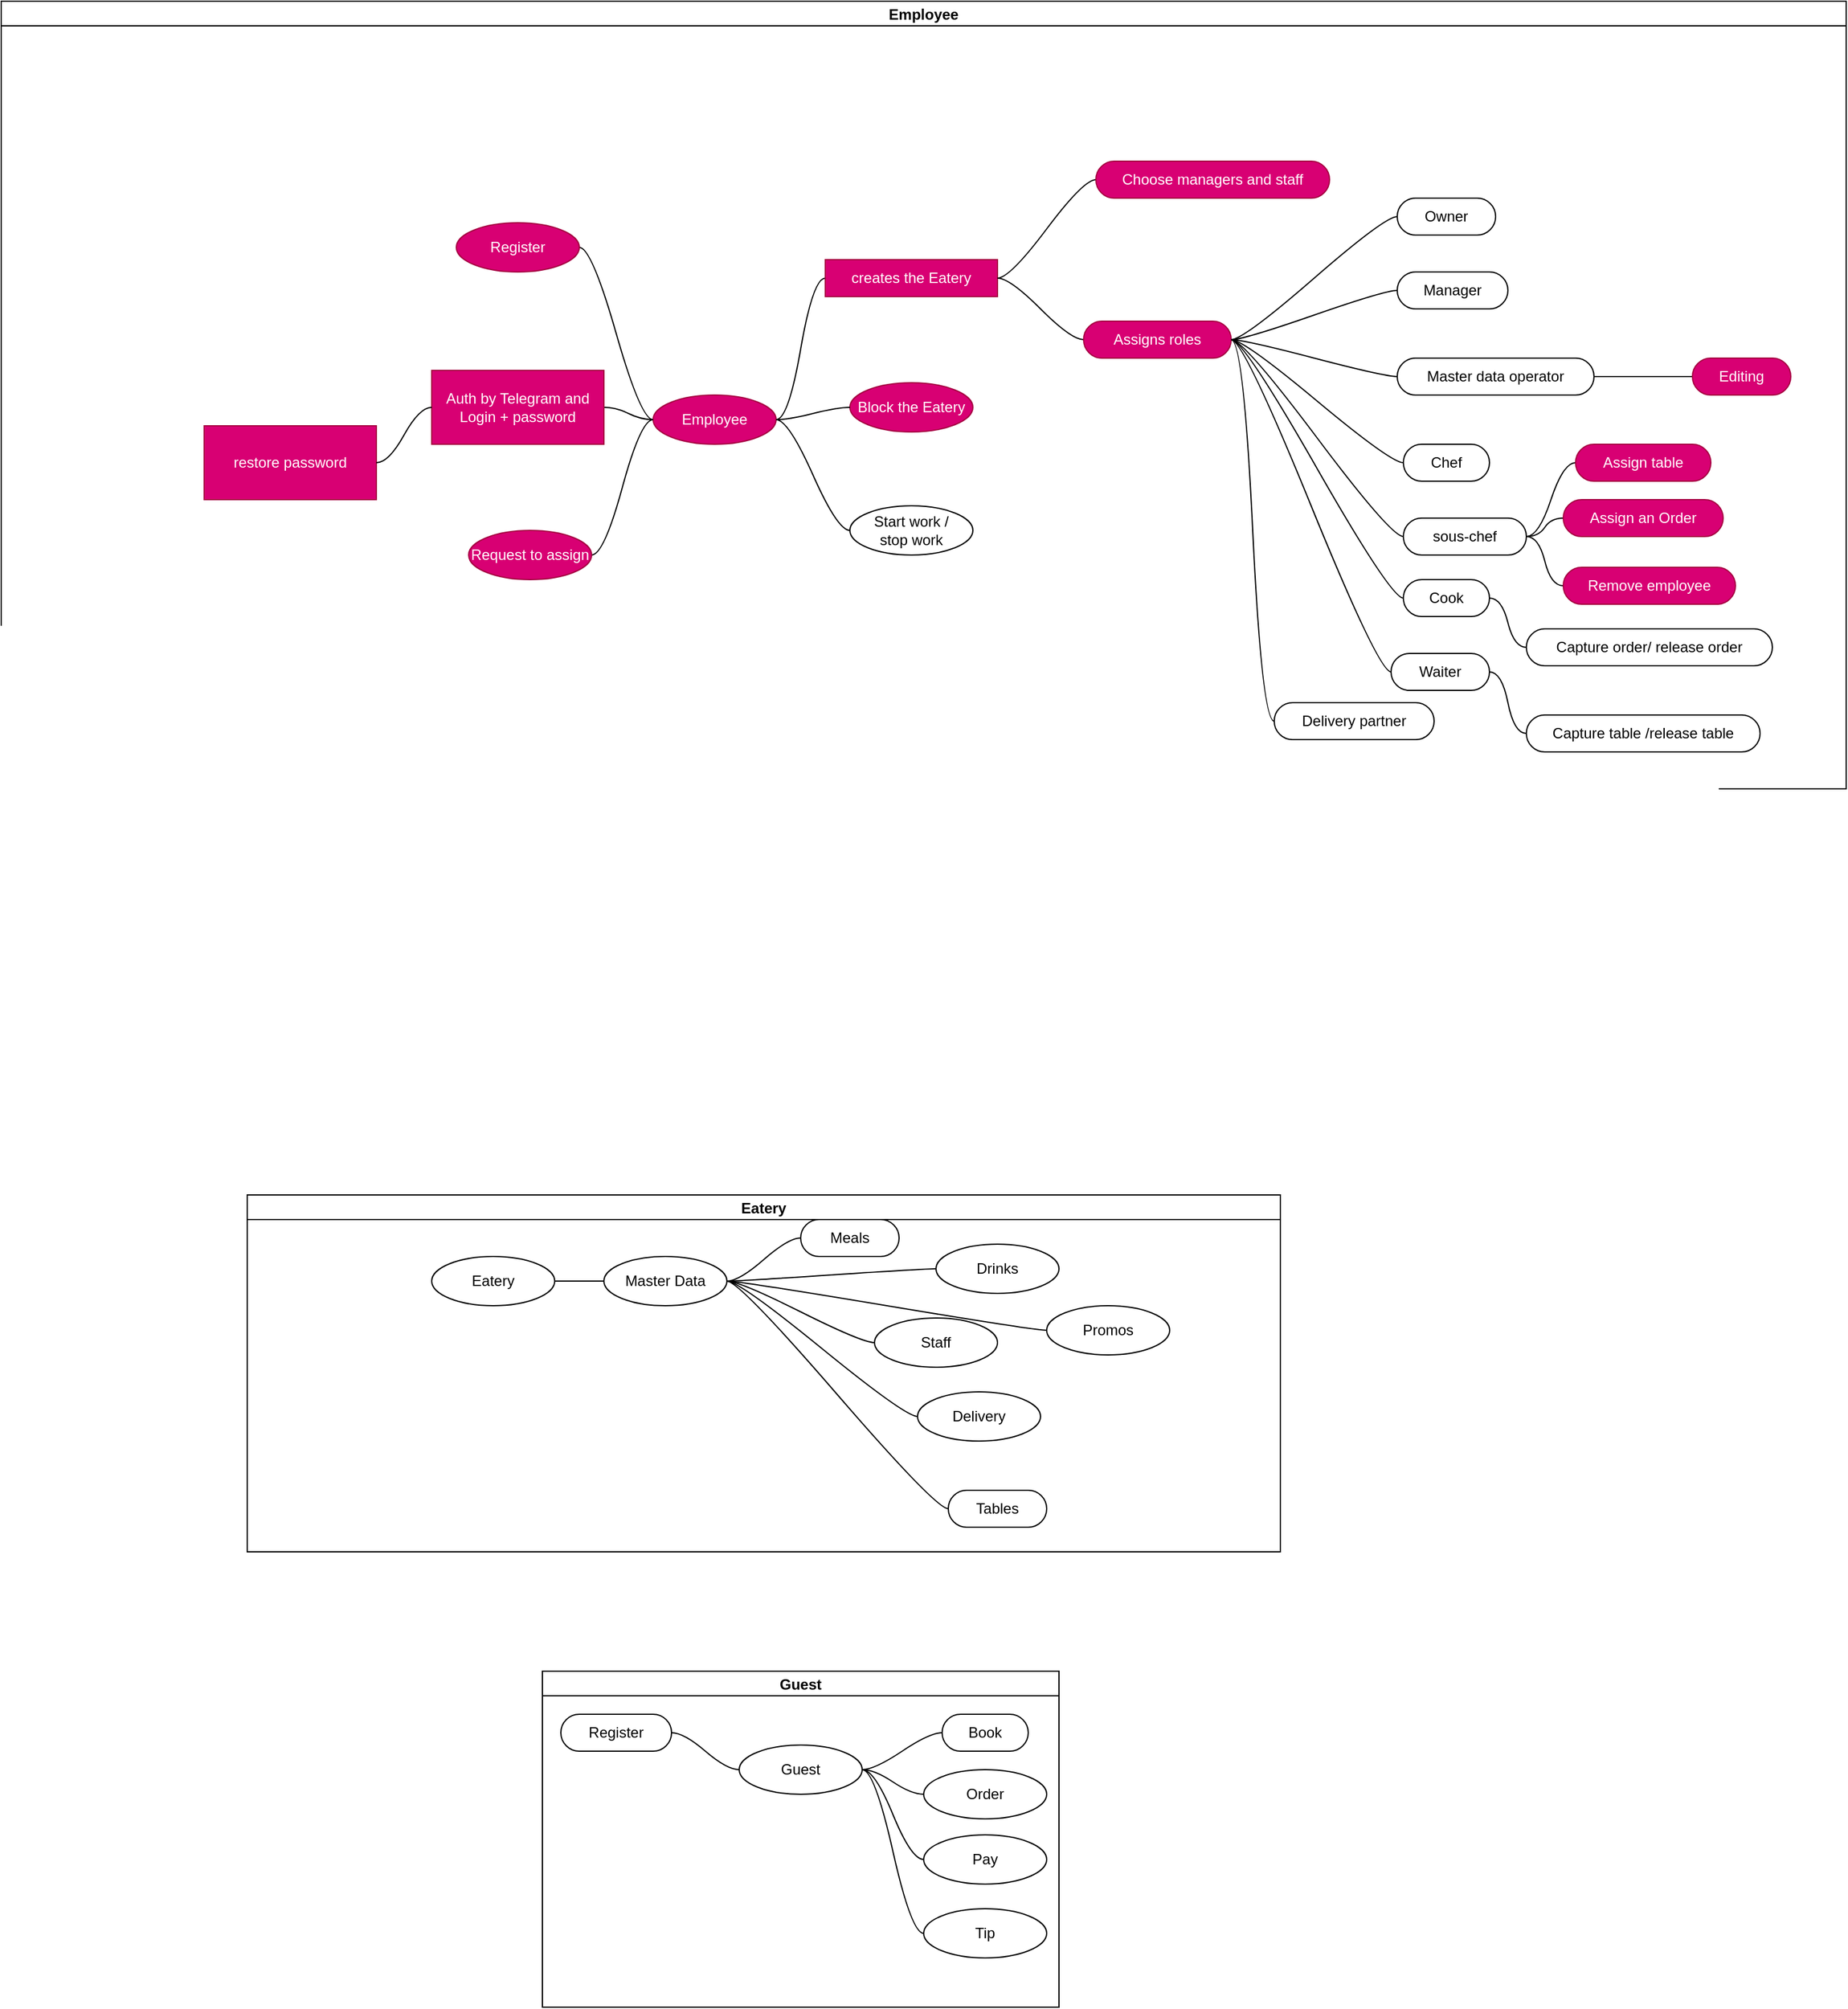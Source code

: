 <mxfile>
    <diagram id="Gx-F-6CYKtvMFr3PCWgY" name="Page-1">
        <mxGraphModel dx="2172" dy="656" grid="1" gridSize="10" guides="1" tooltips="1" connect="1" arrows="1" fold="1" page="1" pageScale="1" pageWidth="850" pageHeight="1100" math="0" shadow="0">
            <root>
                <mxCell id="0"/>
                <mxCell id="1" parent="0"/>
                <mxCell id="2" value="Employee" style="swimlane;startSize=20;horizontal=1;containerType=tree;" vertex="1" parent="1">
                    <mxGeometry x="-520" y="230" width="1500" height="640" as="geometry">
                        <mxRectangle x="40" y="30" width="100" height="30" as="alternateBounds"/>
                    </mxGeometry>
                </mxCell>
                <mxCell id="3" value="" style="edgeStyle=entityRelationEdgeStyle;startArrow=none;endArrow=none;segment=10;curved=1;sourcePerimeterSpacing=0;targetPerimeterSpacing=0;" edge="1" parent="2" source="7" target="8">
                    <mxGeometry relative="1" as="geometry"/>
                </mxCell>
                <mxCell id="7" value="Employee" style="ellipse;whiteSpace=wrap;html=1;align=center;treeFolding=1;treeMoving=1;newEdgeStyle={&quot;edgeStyle&quot;:&quot;entityRelationEdgeStyle&quot;,&quot;startArrow&quot;:&quot;none&quot;,&quot;endArrow&quot;:&quot;none&quot;,&quot;segment&quot;:10,&quot;curved&quot;:1,&quot;sourcePerimeterSpacing&quot;:0,&quot;targetPerimeterSpacing&quot;:0};fillColor=#d80073;fontColor=#ffffff;strokeColor=#A50040;" vertex="1" parent="2">
                    <mxGeometry x="530" y="320" width="100" height="40" as="geometry"/>
                </mxCell>
                <mxCell id="8" value="creates the Eatery" style="whiteSpace=wrap;html=1;arcSize=50;align=center;verticalAlign=middle;strokeWidth=1;autosize=1;spacing=4;treeFolding=1;treeMoving=1;newEdgeStyle={&quot;edgeStyle&quot;:&quot;entityRelationEdgeStyle&quot;,&quot;startArrow&quot;:&quot;none&quot;,&quot;endArrow&quot;:&quot;none&quot;,&quot;segment&quot;:10,&quot;curved&quot;:1,&quot;sourcePerimeterSpacing&quot;:0,&quot;targetPerimeterSpacing&quot;:0};fillColor=#d80073;fontColor=#ffffff;strokeColor=#A50040;" vertex="1" parent="2">
                    <mxGeometry x="670" y="210" width="140" height="30" as="geometry"/>
                </mxCell>
                <mxCell id="12" value="" style="edgeStyle=entityRelationEdgeStyle;startArrow=none;endArrow=none;segment=10;curved=1;sourcePerimeterSpacing=0;targetPerimeterSpacing=0;" edge="1" target="13" source="8" parent="2">
                    <mxGeometry relative="1" as="geometry">
                        <mxPoint x="360" y="140" as="sourcePoint"/>
                    </mxGeometry>
                </mxCell>
                <mxCell id="13" value="Choose managers and staff" style="whiteSpace=wrap;html=1;rounded=1;arcSize=50;align=center;verticalAlign=middle;strokeWidth=1;autosize=1;spacing=4;treeFolding=1;treeMoving=1;newEdgeStyle={&quot;edgeStyle&quot;:&quot;entityRelationEdgeStyle&quot;,&quot;startArrow&quot;:&quot;none&quot;,&quot;endArrow&quot;:&quot;none&quot;,&quot;segment&quot;:10,&quot;curved&quot;:1,&quot;sourcePerimeterSpacing&quot;:0,&quot;targetPerimeterSpacing&quot;:0};fillColor=#d80073;fontColor=#ffffff;strokeColor=#A50040;" vertex="1" parent="2">
                    <mxGeometry x="890" y="130" width="190" height="30" as="geometry"/>
                </mxCell>
                <mxCell id="14" value="" style="edgeStyle=entityRelationEdgeStyle;html=1;startArrow=none;endArrow=none;segment=10;curved=1;sourcePerimeterSpacing=0;targetPerimeterSpacing=0;" edge="1" source="7" target="15" parent="2">
                    <mxGeometry relative="1" as="geometry"/>
                </mxCell>
                <mxCell id="15" value="Auth by Telegram and Login + password" style="whiteSpace=wrap;html=1;align=center;treeFolding=1;treeMoving=1;newEdgeStyle={&quot;edgeStyle&quot;:&quot;entityRelationEdgeStyle&quot;,&quot;startArrow&quot;:&quot;none&quot;,&quot;endArrow&quot;:&quot;none&quot;,&quot;segment&quot;:10,&quot;curved&quot;:1,&quot;sourcePerimeterSpacing&quot;:0,&quot;targetPerimeterSpacing&quot;:0};fillColor=#d80073;fontColor=#ffffff;strokeColor=#A50040;" vertex="1" parent="2">
                    <mxGeometry x="350" y="300" width="140" height="60" as="geometry"/>
                </mxCell>
                <mxCell id="16" value="" style="edgeStyle=entityRelationEdgeStyle;startArrow=none;endArrow=none;segment=10;curved=1;sourcePerimeterSpacing=0;targetPerimeterSpacing=0;" edge="1" target="17" source="8" parent="2">
                    <mxGeometry relative="1" as="geometry">
                        <mxPoint x="530" y="110" as="sourcePoint"/>
                    </mxGeometry>
                </mxCell>
                <mxCell id="17" value="Assigns roles" style="whiteSpace=wrap;html=1;rounded=1;arcSize=50;align=center;verticalAlign=middle;strokeWidth=1;autosize=1;spacing=4;treeFolding=1;treeMoving=1;newEdgeStyle={&quot;edgeStyle&quot;:&quot;entityRelationEdgeStyle&quot;,&quot;startArrow&quot;:&quot;none&quot;,&quot;endArrow&quot;:&quot;none&quot;,&quot;segment&quot;:10,&quot;curved&quot;:1,&quot;sourcePerimeterSpacing&quot;:0,&quot;targetPerimeterSpacing&quot;:0};fillColor=#d80073;fontColor=#ffffff;strokeColor=#A50040;" vertex="1" parent="2">
                    <mxGeometry x="880" y="260" width="120" height="30" as="geometry"/>
                </mxCell>
                <mxCell id="22" value="Block the Eatery" style="ellipse;whiteSpace=wrap;html=1;align=center;treeFolding=1;treeMoving=1;newEdgeStyle={&quot;edgeStyle&quot;:&quot;entityRelationEdgeStyle&quot;,&quot;startArrow&quot;:&quot;none&quot;,&quot;endArrow&quot;:&quot;none&quot;,&quot;segment&quot;:10,&quot;curved&quot;:1,&quot;sourcePerimeterSpacing&quot;:0,&quot;targetPerimeterSpacing&quot;:0};fillColor=#d80073;fontColor=#ffffff;strokeColor=#A50040;" vertex="1" parent="2">
                    <mxGeometry x="690" y="310" width="100" height="40" as="geometry"/>
                </mxCell>
                <mxCell id="21" value="" style="edgeStyle=entityRelationEdgeStyle;html=1;startArrow=none;endArrow=none;segment=10;curved=1;sourcePerimeterSpacing=0;targetPerimeterSpacing=0;" edge="1" source="7" target="22" parent="2">
                    <mxGeometry relative="1" as="geometry"/>
                </mxCell>
                <mxCell id="23" value="" style="edgeStyle=entityRelationEdgeStyle;html=1;startArrow=none;endArrow=none;segment=10;curved=1;sourcePerimeterSpacing=0;targetPerimeterSpacing=0;" edge="1" source="7" target="24" parent="2">
                    <mxGeometry relative="1" as="geometry"/>
                </mxCell>
                <mxCell id="24" value="Register" style="ellipse;whiteSpace=wrap;html=1;align=center;treeFolding=1;treeMoving=1;newEdgeStyle={&quot;edgeStyle&quot;:&quot;entityRelationEdgeStyle&quot;,&quot;startArrow&quot;:&quot;none&quot;,&quot;endArrow&quot;:&quot;none&quot;,&quot;segment&quot;:10,&quot;curved&quot;:1,&quot;sourcePerimeterSpacing&quot;:0,&quot;targetPerimeterSpacing&quot;:0};fillColor=#d80073;fontColor=#ffffff;strokeColor=#A50040;" vertex="1" parent="2">
                    <mxGeometry x="370" y="180" width="100" height="40" as="geometry"/>
                </mxCell>
                <mxCell id="25" value="" style="edgeStyle=entityRelationEdgeStyle;html=1;startArrow=none;endArrow=none;segment=10;curved=1;sourcePerimeterSpacing=0;targetPerimeterSpacing=0;" edge="1" source="7" target="26" parent="2">
                    <mxGeometry relative="1" as="geometry"/>
                </mxCell>
                <mxCell id="26" value="Request to assign" style="ellipse;whiteSpace=wrap;html=1;align=center;treeFolding=1;treeMoving=1;newEdgeStyle={&quot;edgeStyle&quot;:&quot;entityRelationEdgeStyle&quot;,&quot;startArrow&quot;:&quot;none&quot;,&quot;endArrow&quot;:&quot;none&quot;,&quot;segment&quot;:10,&quot;curved&quot;:1,&quot;sourcePerimeterSpacing&quot;:0,&quot;targetPerimeterSpacing&quot;:0};fillColor=#d80073;fontColor=#ffffff;strokeColor=#A50040;" vertex="1" parent="2">
                    <mxGeometry x="380" y="430" width="100" height="40" as="geometry"/>
                </mxCell>
                <mxCell id="20" value="restore password" style="whiteSpace=wrap;html=1;align=center;treeFolding=1;treeMoving=1;newEdgeStyle={&quot;edgeStyle&quot;:&quot;entityRelationEdgeStyle&quot;,&quot;startArrow&quot;:&quot;none&quot;,&quot;endArrow&quot;:&quot;none&quot;,&quot;segment&quot;:10,&quot;curved&quot;:1,&quot;sourcePerimeterSpacing&quot;:0,&quot;targetPerimeterSpacing&quot;:0};fillColor=#d80073;fontColor=#ffffff;strokeColor=#A50040;" vertex="1" parent="2">
                    <mxGeometry x="165" y="345" width="140" height="60" as="geometry"/>
                </mxCell>
                <mxCell id="19" value="" style="edgeStyle=entityRelationEdgeStyle;html=1;startArrow=none;endArrow=none;segment=10;curved=1;sourcePerimeterSpacing=0;targetPerimeterSpacing=0;" edge="1" target="20" source="15" parent="2">
                    <mxGeometry relative="1" as="geometry">
                        <mxPoint x="670" y="120" as="sourcePoint"/>
                    </mxGeometry>
                </mxCell>
                <mxCell id="35" value="" style="edgeStyle=entityRelationEdgeStyle;startArrow=none;endArrow=none;segment=10;curved=1;sourcePerimeterSpacing=0;targetPerimeterSpacing=0;" edge="1" target="36" source="17" parent="2">
                    <mxGeometry relative="1" as="geometry">
                        <mxPoint x="280" y="425" as="sourcePoint"/>
                    </mxGeometry>
                </mxCell>
                <mxCell id="36" value="Owner" style="whiteSpace=wrap;html=1;rounded=1;arcSize=50;align=center;verticalAlign=middle;strokeWidth=1;autosize=1;spacing=4;treeFolding=1;treeMoving=1;newEdgeStyle={&quot;edgeStyle&quot;:&quot;entityRelationEdgeStyle&quot;,&quot;startArrow&quot;:&quot;none&quot;,&quot;endArrow&quot;:&quot;none&quot;,&quot;segment&quot;:10,&quot;curved&quot;:1,&quot;sourcePerimeterSpacing&quot;:0,&quot;targetPerimeterSpacing&quot;:0};" vertex="1" parent="2">
                    <mxGeometry x="1135" y="160" width="80" height="30" as="geometry"/>
                </mxCell>
                <mxCell id="37" value="" style="edgeStyle=entityRelationEdgeStyle;startArrow=none;endArrow=none;segment=10;curved=1;sourcePerimeterSpacing=0;targetPerimeterSpacing=0;" edge="1" target="38" source="17" parent="2">
                    <mxGeometry relative="1" as="geometry">
                        <mxPoint x="250" y="445" as="sourcePoint"/>
                    </mxGeometry>
                </mxCell>
                <mxCell id="38" value="Manager" style="whiteSpace=wrap;html=1;rounded=1;arcSize=50;align=center;verticalAlign=middle;strokeWidth=1;autosize=1;spacing=4;treeFolding=1;treeMoving=1;newEdgeStyle={&quot;edgeStyle&quot;:&quot;entityRelationEdgeStyle&quot;,&quot;startArrow&quot;:&quot;none&quot;,&quot;endArrow&quot;:&quot;none&quot;,&quot;segment&quot;:10,&quot;curved&quot;:1,&quot;sourcePerimeterSpacing&quot;:0,&quot;targetPerimeterSpacing&quot;:0};" vertex="1" parent="2">
                    <mxGeometry x="1135" y="220" width="90" height="30" as="geometry"/>
                </mxCell>
                <mxCell id="39" value="" style="edgeStyle=entityRelationEdgeStyle;startArrow=none;endArrow=none;segment=10;curved=1;sourcePerimeterSpacing=0;targetPerimeterSpacing=0;" edge="1" target="40" source="17" parent="2">
                    <mxGeometry relative="1" as="geometry">
                        <mxPoint x="250" y="445" as="sourcePoint"/>
                    </mxGeometry>
                </mxCell>
                <mxCell id="40" value="Waiter" style="whiteSpace=wrap;html=1;rounded=1;arcSize=50;align=center;verticalAlign=middle;strokeWidth=1;autosize=1;spacing=4;treeFolding=1;treeMoving=1;newEdgeStyle={&quot;edgeStyle&quot;:&quot;entityRelationEdgeStyle&quot;,&quot;startArrow&quot;:&quot;none&quot;,&quot;endArrow&quot;:&quot;none&quot;,&quot;segment&quot;:10,&quot;curved&quot;:1,&quot;sourcePerimeterSpacing&quot;:0,&quot;targetPerimeterSpacing&quot;:0};" vertex="1" parent="2">
                    <mxGeometry x="1130" y="530" width="80" height="30" as="geometry"/>
                </mxCell>
                <mxCell id="41" value="" style="edgeStyle=entityRelationEdgeStyle;startArrow=none;endArrow=none;segment=10;curved=1;sourcePerimeterSpacing=0;targetPerimeterSpacing=0;" edge="1" target="42" source="17" parent="2">
                    <mxGeometry relative="1" as="geometry">
                        <mxPoint x="240" y="485" as="sourcePoint"/>
                    </mxGeometry>
                </mxCell>
                <mxCell id="42" value="Master data operator" style="whiteSpace=wrap;html=1;rounded=1;arcSize=50;align=center;verticalAlign=middle;strokeWidth=1;autosize=1;spacing=4;treeFolding=1;treeMoving=1;newEdgeStyle={&quot;edgeStyle&quot;:&quot;entityRelationEdgeStyle&quot;,&quot;startArrow&quot;:&quot;none&quot;,&quot;endArrow&quot;:&quot;none&quot;,&quot;segment&quot;:10,&quot;curved&quot;:1,&quot;sourcePerimeterSpacing&quot;:0,&quot;targetPerimeterSpacing&quot;:0};" vertex="1" parent="2">
                    <mxGeometry x="1135" y="290" width="160" height="30" as="geometry"/>
                </mxCell>
                <mxCell id="43" value="" style="edgeStyle=entityRelationEdgeStyle;startArrow=none;endArrow=none;segment=10;curved=1;sourcePerimeterSpacing=0;targetPerimeterSpacing=0;" edge="1" target="44" source="17" parent="2">
                    <mxGeometry relative="1" as="geometry">
                        <mxPoint x="170" y="475" as="sourcePoint"/>
                    </mxGeometry>
                </mxCell>
                <mxCell id="44" value="Chef" style="whiteSpace=wrap;html=1;rounded=1;arcSize=50;align=center;verticalAlign=middle;strokeWidth=1;autosize=1;spacing=4;treeFolding=1;treeMoving=1;newEdgeStyle={&quot;edgeStyle&quot;:&quot;entityRelationEdgeStyle&quot;,&quot;startArrow&quot;:&quot;none&quot;,&quot;endArrow&quot;:&quot;none&quot;,&quot;segment&quot;:10,&quot;curved&quot;:1,&quot;sourcePerimeterSpacing&quot;:0,&quot;targetPerimeterSpacing&quot;:0};" vertex="1" parent="2">
                    <mxGeometry x="1140" y="360" width="70" height="30" as="geometry"/>
                </mxCell>
                <mxCell id="45" value="" style="edgeStyle=entityRelationEdgeStyle;startArrow=none;endArrow=none;segment=10;curved=1;sourcePerimeterSpacing=0;targetPerimeterSpacing=0;" edge="1" target="46" source="17" parent="2">
                    <mxGeometry relative="1" as="geometry">
                        <mxPoint x="170" y="475" as="sourcePoint"/>
                    </mxGeometry>
                </mxCell>
                <mxCell id="46" value="sous-chef" style="whiteSpace=wrap;html=1;rounded=1;arcSize=50;align=center;verticalAlign=middle;strokeWidth=1;autosize=1;spacing=4;treeFolding=1;treeMoving=1;newEdgeStyle={&quot;edgeStyle&quot;:&quot;entityRelationEdgeStyle&quot;,&quot;startArrow&quot;:&quot;none&quot;,&quot;endArrow&quot;:&quot;none&quot;,&quot;segment&quot;:10,&quot;curved&quot;:1,&quot;sourcePerimeterSpacing&quot;:0,&quot;targetPerimeterSpacing&quot;:0};" vertex="1" parent="2">
                    <mxGeometry x="1140" y="420" width="100" height="30" as="geometry"/>
                </mxCell>
                <mxCell id="47" value="" style="edgeStyle=entityRelationEdgeStyle;startArrow=none;endArrow=none;segment=10;curved=1;sourcePerimeterSpacing=0;targetPerimeterSpacing=0;" edge="1" target="48" source="17" parent="2">
                    <mxGeometry relative="1" as="geometry">
                        <mxPoint x="170" y="475" as="sourcePoint"/>
                    </mxGeometry>
                </mxCell>
                <mxCell id="48" value="Cook" style="whiteSpace=wrap;html=1;rounded=1;arcSize=50;align=center;verticalAlign=middle;strokeWidth=1;autosize=1;spacing=4;treeFolding=1;treeMoving=1;newEdgeStyle={&quot;edgeStyle&quot;:&quot;entityRelationEdgeStyle&quot;,&quot;startArrow&quot;:&quot;none&quot;,&quot;endArrow&quot;:&quot;none&quot;,&quot;segment&quot;:10,&quot;curved&quot;:1,&quot;sourcePerimeterSpacing&quot;:0,&quot;targetPerimeterSpacing&quot;:0};" vertex="1" parent="2">
                    <mxGeometry x="1140" y="470" width="70" height="30" as="geometry"/>
                </mxCell>
                <mxCell id="49" value="" style="edgeStyle=entityRelationEdgeStyle;html=1;startArrow=none;endArrow=none;segment=10;curved=1;sourcePerimeterSpacing=0;targetPerimeterSpacing=0;" edge="1" source="7" target="50" parent="2">
                    <mxGeometry relative="1" as="geometry"/>
                </mxCell>
                <mxCell id="50" value="Start work / &lt;br&gt;stop work" style="ellipse;whiteSpace=wrap;html=1;align=center;treeFolding=1;treeMoving=1;newEdgeStyle={&quot;edgeStyle&quot;:&quot;entityRelationEdgeStyle&quot;,&quot;startArrow&quot;:&quot;none&quot;,&quot;endArrow&quot;:&quot;none&quot;,&quot;segment&quot;:10,&quot;curved&quot;:1,&quot;sourcePerimeterSpacing&quot;:0,&quot;targetPerimeterSpacing&quot;:0};" vertex="1" parent="2">
                    <mxGeometry x="690" y="410" width="100" height="40" as="geometry"/>
                </mxCell>
                <mxCell id="51" value="" style="edgeStyle=entityRelationEdgeStyle;startArrow=none;endArrow=none;segment=10;curved=1;sourcePerimeterSpacing=0;targetPerimeterSpacing=0;" edge="1" target="52" source="40" parent="2">
                    <mxGeometry relative="1" as="geometry">
                        <mxPoint x="340" y="505" as="sourcePoint"/>
                    </mxGeometry>
                </mxCell>
                <mxCell id="52" value="Capture table /release table" style="whiteSpace=wrap;html=1;rounded=1;arcSize=50;align=center;verticalAlign=middle;strokeWidth=1;autosize=1;spacing=4;treeFolding=1;treeMoving=1;newEdgeStyle={&quot;edgeStyle&quot;:&quot;entityRelationEdgeStyle&quot;,&quot;startArrow&quot;:&quot;none&quot;,&quot;endArrow&quot;:&quot;none&quot;,&quot;segment&quot;:10,&quot;curved&quot;:1,&quot;sourcePerimeterSpacing&quot;:0,&quot;targetPerimeterSpacing&quot;:0};" vertex="1" parent="2">
                    <mxGeometry x="1240" y="580" width="190" height="30" as="geometry"/>
                </mxCell>
                <mxCell id="53" value="" style="edgeStyle=entityRelationEdgeStyle;startArrow=none;endArrow=none;segment=10;curved=1;sourcePerimeterSpacing=0;targetPerimeterSpacing=0;" edge="1" target="54" source="48" parent="2">
                    <mxGeometry relative="1" as="geometry">
                        <mxPoint x="340" y="505" as="sourcePoint"/>
                    </mxGeometry>
                </mxCell>
                <mxCell id="54" value="Capture order/ release order" style="whiteSpace=wrap;html=1;rounded=1;arcSize=50;align=center;verticalAlign=middle;strokeWidth=1;autosize=1;spacing=4;treeFolding=1;treeMoving=1;newEdgeStyle={&quot;edgeStyle&quot;:&quot;entityRelationEdgeStyle&quot;,&quot;startArrow&quot;:&quot;none&quot;,&quot;endArrow&quot;:&quot;none&quot;,&quot;segment&quot;:10,&quot;curved&quot;:1,&quot;sourcePerimeterSpacing&quot;:0,&quot;targetPerimeterSpacing&quot;:0};" vertex="1" parent="2">
                    <mxGeometry x="1240" y="510" width="200" height="30" as="geometry"/>
                </mxCell>
                <mxCell id="55" value="" style="edgeStyle=entityRelationEdgeStyle;startArrow=none;endArrow=none;segment=10;curved=1;sourcePerimeterSpacing=0;targetPerimeterSpacing=0;" edge="1" target="56" source="46" parent="2">
                    <mxGeometry relative="1" as="geometry">
                        <mxPoint x="340" y="505" as="sourcePoint"/>
                    </mxGeometry>
                </mxCell>
                <mxCell id="56" value="Assign table" style="whiteSpace=wrap;html=1;rounded=1;arcSize=50;align=center;verticalAlign=middle;strokeWidth=1;autosize=1;spacing=4;treeFolding=1;treeMoving=1;newEdgeStyle={&quot;edgeStyle&quot;:&quot;entityRelationEdgeStyle&quot;,&quot;startArrow&quot;:&quot;none&quot;,&quot;endArrow&quot;:&quot;none&quot;,&quot;segment&quot;:10,&quot;curved&quot;:1,&quot;sourcePerimeterSpacing&quot;:0,&quot;targetPerimeterSpacing&quot;:0};fillColor=#d80073;fontColor=#ffffff;strokeColor=#A50040;" vertex="1" parent="2">
                    <mxGeometry x="1280" y="360" width="110" height="30" as="geometry"/>
                </mxCell>
                <mxCell id="57" value="" style="edgeStyle=entityRelationEdgeStyle;startArrow=none;endArrow=none;segment=10;curved=1;sourcePerimeterSpacing=0;targetPerimeterSpacing=0;" edge="1" target="58" source="46" parent="2">
                    <mxGeometry relative="1" as="geometry">
                        <mxPoint x="340" y="505" as="sourcePoint"/>
                    </mxGeometry>
                </mxCell>
                <mxCell id="58" value="Assign an Order" style="whiteSpace=wrap;html=1;rounded=1;arcSize=50;align=center;verticalAlign=middle;strokeWidth=1;autosize=1;spacing=4;treeFolding=1;treeMoving=1;newEdgeStyle={&quot;edgeStyle&quot;:&quot;entityRelationEdgeStyle&quot;,&quot;startArrow&quot;:&quot;none&quot;,&quot;endArrow&quot;:&quot;none&quot;,&quot;segment&quot;:10,&quot;curved&quot;:1,&quot;sourcePerimeterSpacing&quot;:0,&quot;targetPerimeterSpacing&quot;:0};fillColor=#d80073;fontColor=#ffffff;strokeColor=#A50040;" vertex="1" parent="2">
                    <mxGeometry x="1270" y="405" width="130" height="30" as="geometry"/>
                </mxCell>
                <mxCell id="59" value="" style="edgeStyle=entityRelationEdgeStyle;startArrow=none;endArrow=none;segment=10;curved=1;sourcePerimeterSpacing=0;targetPerimeterSpacing=0;" edge="1" target="60" source="46" parent="2">
                    <mxGeometry relative="1" as="geometry">
                        <mxPoint x="340" y="505" as="sourcePoint"/>
                    </mxGeometry>
                </mxCell>
                <mxCell id="60" value="Remove employee" style="whiteSpace=wrap;html=1;rounded=1;arcSize=50;align=center;verticalAlign=middle;strokeWidth=1;autosize=1;spacing=4;treeFolding=1;treeMoving=1;newEdgeStyle={&quot;edgeStyle&quot;:&quot;entityRelationEdgeStyle&quot;,&quot;startArrow&quot;:&quot;none&quot;,&quot;endArrow&quot;:&quot;none&quot;,&quot;segment&quot;:10,&quot;curved&quot;:1,&quot;sourcePerimeterSpacing&quot;:0,&quot;targetPerimeterSpacing&quot;:0};fillColor=#d80073;fontColor=#ffffff;strokeColor=#A50040;" vertex="1" parent="2">
                    <mxGeometry x="1270" y="460" width="140" height="30" as="geometry"/>
                </mxCell>
                <mxCell id="61" value="" style="edgeStyle=entityRelationEdgeStyle;startArrow=none;endArrow=none;segment=10;curved=1;sourcePerimeterSpacing=0;targetPerimeterSpacing=0;" edge="1" target="62" source="42" parent="2">
                    <mxGeometry relative="1" as="geometry">
                        <mxPoint x="340" y="505" as="sourcePoint"/>
                    </mxGeometry>
                </mxCell>
                <mxCell id="62" value="Editing" style="whiteSpace=wrap;html=1;rounded=1;arcSize=50;align=center;verticalAlign=middle;strokeWidth=1;autosize=1;spacing=4;treeFolding=1;treeMoving=1;newEdgeStyle={&quot;edgeStyle&quot;:&quot;entityRelationEdgeStyle&quot;,&quot;startArrow&quot;:&quot;none&quot;,&quot;endArrow&quot;:&quot;none&quot;,&quot;segment&quot;:10,&quot;curved&quot;:1,&quot;sourcePerimeterSpacing&quot;:0,&quot;targetPerimeterSpacing&quot;:0};fillColor=#d80073;fontColor=#ffffff;strokeColor=#A50040;" vertex="1" parent="2">
                    <mxGeometry x="1375" y="290" width="80" height="30" as="geometry"/>
                </mxCell>
                <mxCell id="83" value="" style="edgeStyle=entityRelationEdgeStyle;startArrow=none;endArrow=none;segment=10;curved=1;sourcePerimeterSpacing=0;targetPerimeterSpacing=0;" edge="1" target="84" source="17" parent="2">
                    <mxGeometry relative="1" as="geometry">
                        <mxPoint x="290" y="455" as="sourcePoint"/>
                    </mxGeometry>
                </mxCell>
                <mxCell id="84" value="Delivery partner" style="whiteSpace=wrap;html=1;rounded=1;arcSize=50;align=center;verticalAlign=middle;strokeWidth=1;autosize=1;spacing=4;treeFolding=1;treeMoving=1;newEdgeStyle={&quot;edgeStyle&quot;:&quot;entityRelationEdgeStyle&quot;,&quot;startArrow&quot;:&quot;none&quot;,&quot;endArrow&quot;:&quot;none&quot;,&quot;segment&quot;:10,&quot;curved&quot;:1,&quot;sourcePerimeterSpacing&quot;:0,&quot;targetPerimeterSpacing&quot;:0};" vertex="1" parent="2">
                    <mxGeometry x="1035" y="570" width="130" height="30" as="geometry"/>
                </mxCell>
                <mxCell id="69" value="Eatery" style="swimlane;startSize=20;horizontal=1;containerType=tree;" vertex="1" parent="1">
                    <mxGeometry x="-320" y="1200" width="840" height="290" as="geometry"/>
                </mxCell>
                <mxCell id="70" value="" style="edgeStyle=entityRelationEdgeStyle;startArrow=none;endArrow=none;segment=10;curved=1;sourcePerimeterSpacing=0;targetPerimeterSpacing=0;" edge="1" parent="69" source="106" target="75">
                    <mxGeometry relative="1" as="geometry"/>
                </mxCell>
                <mxCell id="72" value="" style="edgeStyle=entityRelationEdgeStyle;startArrow=none;endArrow=none;segment=10;curved=1;sourcePerimeterSpacing=0;targetPerimeterSpacing=0;" edge="1" parent="69" source="106" target="77">
                    <mxGeometry relative="1" as="geometry"/>
                </mxCell>
                <mxCell id="74" value="Eatery" style="ellipse;whiteSpace=wrap;html=1;align=center;treeFolding=1;treeMoving=1;newEdgeStyle={&quot;edgeStyle&quot;:&quot;entityRelationEdgeStyle&quot;,&quot;startArrow&quot;:&quot;none&quot;,&quot;endArrow&quot;:&quot;none&quot;,&quot;segment&quot;:10,&quot;curved&quot;:1,&quot;sourcePerimeterSpacing&quot;:0,&quot;targetPerimeterSpacing&quot;:0};" vertex="1" parent="69">
                    <mxGeometry x="150" y="50" width="100" height="40" as="geometry"/>
                </mxCell>
                <mxCell id="75" value="Tables" style="whiteSpace=wrap;html=1;rounded=1;arcSize=50;align=center;verticalAlign=middle;strokeWidth=1;autosize=1;spacing=4;treeFolding=1;treeMoving=1;newEdgeStyle={&quot;edgeStyle&quot;:&quot;entityRelationEdgeStyle&quot;,&quot;startArrow&quot;:&quot;none&quot;,&quot;endArrow&quot;:&quot;none&quot;,&quot;segment&quot;:10,&quot;curved&quot;:1,&quot;sourcePerimeterSpacing&quot;:0,&quot;targetPerimeterSpacing&quot;:0};" vertex="1" parent="69">
                    <mxGeometry x="570" y="240" width="80" height="30" as="geometry"/>
                </mxCell>
                <mxCell id="77" value="Meals" style="whiteSpace=wrap;html=1;rounded=1;arcSize=50;align=center;verticalAlign=middle;strokeWidth=1;autosize=1;spacing=4;treeFolding=1;treeMoving=1;newEdgeStyle={&quot;edgeStyle&quot;:&quot;entityRelationEdgeStyle&quot;,&quot;startArrow&quot;:&quot;none&quot;,&quot;endArrow&quot;:&quot;none&quot;,&quot;segment&quot;:10,&quot;curved&quot;:1,&quot;sourcePerimeterSpacing&quot;:0,&quot;targetPerimeterSpacing&quot;:0};" vertex="1" parent="69">
                    <mxGeometry x="450" y="20" width="80" height="30" as="geometry"/>
                </mxCell>
                <mxCell id="79" value="" style="edgeStyle=entityRelationEdgeStyle;html=1;startArrow=none;endArrow=none;segment=10;curved=1;sourcePerimeterSpacing=0;targetPerimeterSpacing=0;" edge="1" source="106" target="80" parent="69">
                    <mxGeometry relative="1" as="geometry"/>
                </mxCell>
                <mxCell id="80" value="Drinks" style="ellipse;whiteSpace=wrap;html=1;align=center;treeFolding=1;treeMoving=1;newEdgeStyle={&quot;edgeStyle&quot;:&quot;entityRelationEdgeStyle&quot;,&quot;startArrow&quot;:&quot;none&quot;,&quot;endArrow&quot;:&quot;none&quot;,&quot;segment&quot;:10,&quot;curved&quot;:1,&quot;sourcePerimeterSpacing&quot;:0,&quot;targetPerimeterSpacing&quot;:0};" vertex="1" parent="69">
                    <mxGeometry x="560" y="40" width="100" height="40" as="geometry"/>
                </mxCell>
                <mxCell id="81" value="" style="edgeStyle=entityRelationEdgeStyle;html=1;startArrow=none;endArrow=none;segment=10;curved=1;sourcePerimeterSpacing=0;targetPerimeterSpacing=0;" edge="1" source="106" target="82" parent="69">
                    <mxGeometry relative="1" as="geometry"/>
                </mxCell>
                <mxCell id="82" value="Staff" style="ellipse;whiteSpace=wrap;html=1;align=center;treeFolding=1;treeMoving=1;newEdgeStyle={&quot;edgeStyle&quot;:&quot;entityRelationEdgeStyle&quot;,&quot;startArrow&quot;:&quot;none&quot;,&quot;endArrow&quot;:&quot;none&quot;,&quot;segment&quot;:10,&quot;curved&quot;:1,&quot;sourcePerimeterSpacing&quot;:0,&quot;targetPerimeterSpacing&quot;:0};" vertex="1" parent="69">
                    <mxGeometry x="510" y="100" width="100" height="40" as="geometry"/>
                </mxCell>
                <mxCell id="85" value="" style="edgeStyle=entityRelationEdgeStyle;html=1;startArrow=none;endArrow=none;segment=10;curved=1;sourcePerimeterSpacing=0;targetPerimeterSpacing=0;" edge="1" source="106" target="86" parent="69">
                    <mxGeometry relative="1" as="geometry"/>
                </mxCell>
                <mxCell id="86" value="Promos" style="ellipse;whiteSpace=wrap;html=1;align=center;treeFolding=1;treeMoving=1;newEdgeStyle={&quot;edgeStyle&quot;:&quot;entityRelationEdgeStyle&quot;,&quot;startArrow&quot;:&quot;none&quot;,&quot;endArrow&quot;:&quot;none&quot;,&quot;segment&quot;:10,&quot;curved&quot;:1,&quot;sourcePerimeterSpacing&quot;:0,&quot;targetPerimeterSpacing&quot;:0};" vertex="1" parent="69">
                    <mxGeometry x="650" y="90" width="100" height="40" as="geometry"/>
                </mxCell>
                <mxCell id="87" value="" style="edgeStyle=entityRelationEdgeStyle;html=1;startArrow=none;endArrow=none;segment=10;curved=1;sourcePerimeterSpacing=0;targetPerimeterSpacing=0;" edge="1" source="106" target="88" parent="69">
                    <mxGeometry relative="1" as="geometry"/>
                </mxCell>
                <mxCell id="88" value="Delivery" style="ellipse;whiteSpace=wrap;html=1;align=center;treeFolding=1;treeMoving=1;newEdgeStyle={&quot;edgeStyle&quot;:&quot;entityRelationEdgeStyle&quot;,&quot;startArrow&quot;:&quot;none&quot;,&quot;endArrow&quot;:&quot;none&quot;,&quot;segment&quot;:10,&quot;curved&quot;:1,&quot;sourcePerimeterSpacing&quot;:0,&quot;targetPerimeterSpacing&quot;:0};" vertex="1" parent="69">
                    <mxGeometry x="545" y="160" width="100" height="40" as="geometry"/>
                </mxCell>
                <mxCell id="105" value="" style="edgeStyle=entityRelationEdgeStyle;html=1;startArrow=none;endArrow=none;segment=10;curved=1;sourcePerimeterSpacing=0;targetPerimeterSpacing=0;" edge="1" source="74" target="106" parent="69">
                    <mxGeometry relative="1" as="geometry"/>
                </mxCell>
                <mxCell id="106" value="Master Data" style="ellipse;whiteSpace=wrap;html=1;align=center;treeFolding=1;treeMoving=1;newEdgeStyle={&quot;edgeStyle&quot;:&quot;entityRelationEdgeStyle&quot;,&quot;startArrow&quot;:&quot;none&quot;,&quot;endArrow&quot;:&quot;none&quot;,&quot;segment&quot;:10,&quot;curved&quot;:1,&quot;sourcePerimeterSpacing&quot;:0,&quot;targetPerimeterSpacing&quot;:0};" vertex="1" parent="69">
                    <mxGeometry x="290" y="50" width="100" height="40" as="geometry"/>
                </mxCell>
                <mxCell id="89" value="Guest" style="swimlane;startSize=20;horizontal=1;containerType=tree;" vertex="1" parent="1">
                    <mxGeometry x="-80" y="1587" width="420" height="273" as="geometry"/>
                </mxCell>
                <mxCell id="90" value="" style="edgeStyle=entityRelationEdgeStyle;startArrow=none;endArrow=none;segment=10;curved=1;sourcePerimeterSpacing=0;targetPerimeterSpacing=0;" edge="1" parent="89" source="94" target="95">
                    <mxGeometry relative="1" as="geometry"/>
                </mxCell>
                <mxCell id="92" value="" style="edgeStyle=entityRelationEdgeStyle;startArrow=none;endArrow=none;segment=10;curved=1;sourcePerimeterSpacing=0;targetPerimeterSpacing=0;" edge="1" parent="89" source="94" target="97">
                    <mxGeometry relative="1" as="geometry"/>
                </mxCell>
                <mxCell id="94" value="Guest" style="ellipse;whiteSpace=wrap;html=1;align=center;treeFolding=1;treeMoving=1;newEdgeStyle={&quot;edgeStyle&quot;:&quot;entityRelationEdgeStyle&quot;,&quot;startArrow&quot;:&quot;none&quot;,&quot;endArrow&quot;:&quot;none&quot;,&quot;segment&quot;:10,&quot;curved&quot;:1,&quot;sourcePerimeterSpacing&quot;:0,&quot;targetPerimeterSpacing&quot;:0};" vertex="1" parent="89">
                    <mxGeometry x="160" y="60" width="100" height="40" as="geometry"/>
                </mxCell>
                <mxCell id="95" value="Book" style="whiteSpace=wrap;html=1;rounded=1;arcSize=50;align=center;verticalAlign=middle;strokeWidth=1;autosize=1;spacing=4;treeFolding=1;treeMoving=1;newEdgeStyle={&quot;edgeStyle&quot;:&quot;entityRelationEdgeStyle&quot;,&quot;startArrow&quot;:&quot;none&quot;,&quot;endArrow&quot;:&quot;none&quot;,&quot;segment&quot;:10,&quot;curved&quot;:1,&quot;sourcePerimeterSpacing&quot;:0,&quot;targetPerimeterSpacing&quot;:0};" vertex="1" parent="89">
                    <mxGeometry x="325" y="35" width="70" height="30" as="geometry"/>
                </mxCell>
                <mxCell id="97" value="Register" style="whiteSpace=wrap;html=1;rounded=1;arcSize=50;align=center;verticalAlign=middle;strokeWidth=1;autosize=1;spacing=4;treeFolding=1;treeMoving=1;newEdgeStyle={&quot;edgeStyle&quot;:&quot;entityRelationEdgeStyle&quot;,&quot;startArrow&quot;:&quot;none&quot;,&quot;endArrow&quot;:&quot;none&quot;,&quot;segment&quot;:10,&quot;curved&quot;:1,&quot;sourcePerimeterSpacing&quot;:0,&quot;targetPerimeterSpacing&quot;:0};" vertex="1" parent="89">
                    <mxGeometry x="15" y="35" width="90" height="30" as="geometry"/>
                </mxCell>
                <mxCell id="99" value="" style="edgeStyle=entityRelationEdgeStyle;html=1;startArrow=none;endArrow=none;segment=10;curved=1;sourcePerimeterSpacing=0;targetPerimeterSpacing=0;" edge="1" source="94" target="100" parent="89">
                    <mxGeometry relative="1" as="geometry"/>
                </mxCell>
                <mxCell id="100" value="Order" style="ellipse;whiteSpace=wrap;html=1;align=center;treeFolding=1;treeMoving=1;newEdgeStyle={&quot;edgeStyle&quot;:&quot;entityRelationEdgeStyle&quot;,&quot;startArrow&quot;:&quot;none&quot;,&quot;endArrow&quot;:&quot;none&quot;,&quot;segment&quot;:10,&quot;curved&quot;:1,&quot;sourcePerimeterSpacing&quot;:0,&quot;targetPerimeterSpacing&quot;:0};" vertex="1" parent="89">
                    <mxGeometry x="310" y="80" width="100" height="40" as="geometry"/>
                </mxCell>
                <mxCell id="101" value="" style="edgeStyle=entityRelationEdgeStyle;html=1;startArrow=none;endArrow=none;segment=10;curved=1;sourcePerimeterSpacing=0;targetPerimeterSpacing=0;" edge="1" source="94" target="102" parent="89">
                    <mxGeometry relative="1" as="geometry"/>
                </mxCell>
                <mxCell id="102" value="Pay" style="ellipse;whiteSpace=wrap;html=1;align=center;treeFolding=1;treeMoving=1;newEdgeStyle={&quot;edgeStyle&quot;:&quot;entityRelationEdgeStyle&quot;,&quot;startArrow&quot;:&quot;none&quot;,&quot;endArrow&quot;:&quot;none&quot;,&quot;segment&quot;:10,&quot;curved&quot;:1,&quot;sourcePerimeterSpacing&quot;:0,&quot;targetPerimeterSpacing&quot;:0};" vertex="1" parent="89">
                    <mxGeometry x="310" y="133" width="100" height="40" as="geometry"/>
                </mxCell>
                <mxCell id="103" value="" style="edgeStyle=entityRelationEdgeStyle;html=1;startArrow=none;endArrow=none;segment=10;curved=1;sourcePerimeterSpacing=0;targetPerimeterSpacing=0;" edge="1" source="94" target="104" parent="89">
                    <mxGeometry relative="1" as="geometry"/>
                </mxCell>
                <mxCell id="104" value="Tip" style="ellipse;whiteSpace=wrap;html=1;align=center;treeFolding=1;treeMoving=1;newEdgeStyle={&quot;edgeStyle&quot;:&quot;entityRelationEdgeStyle&quot;,&quot;startArrow&quot;:&quot;none&quot;,&quot;endArrow&quot;:&quot;none&quot;,&quot;segment&quot;:10,&quot;curved&quot;:1,&quot;sourcePerimeterSpacing&quot;:0,&quot;targetPerimeterSpacing&quot;:0};" vertex="1" parent="89">
                    <mxGeometry x="310" y="193" width="100" height="40" as="geometry"/>
                </mxCell>
            </root>
        </mxGraphModel>
    </diagram>
</mxfile>